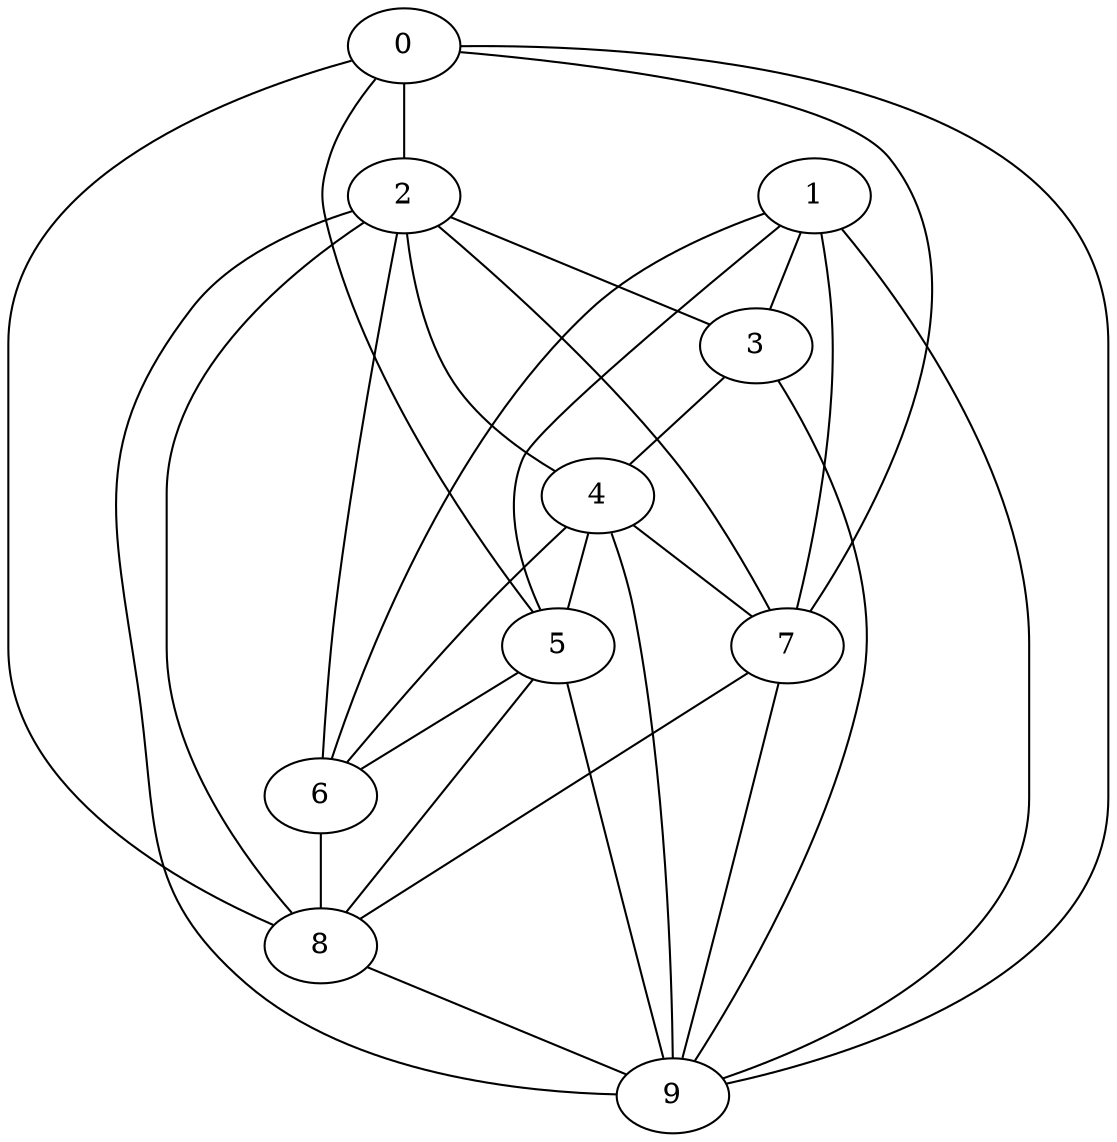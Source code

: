 strict graph {
0;
1;
2;
3;
4;
5;
6;
7;
8;
9;
0 -- 2 [weight=10];
0 -- 5 [weight=4];
0 -- 7 [weight=9];
0 -- 8 [weight=6];
0 -- 9 [weight=8];
1 -- 3 [weight=1];
1 -- 5 [weight=9];
1 -- 6 [weight=4];
1 -- 7 [weight=10];
1 -- 9 [weight=4];
2 -- 3 [weight=5];
2 -- 4 [weight=8];
2 -- 6 [weight=4];
2 -- 7 [weight=6];
2 -- 8 [weight=8];
2 -- 9 [weight=2];
3 -- 4 [weight=5];
3 -- 9 [weight=4];
4 -- 5 [weight=3];
4 -- 6 [weight=2];
4 -- 7 [weight=8];
4 -- 9 [weight=9];
5 -- 6 [weight=6];
5 -- 8 [weight=4];
5 -- 9 [weight=8];
6 -- 8 [weight=6];
7 -- 8 [weight=4];
7 -- 9 [weight=7];
8 -- 9 [weight=7];
}
